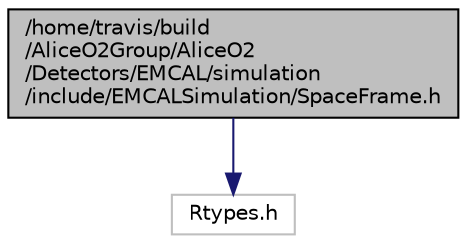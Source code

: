 digraph "/home/travis/build/AliceO2Group/AliceO2/Detectors/EMCAL/simulation/include/EMCALSimulation/SpaceFrame.h"
{
 // INTERACTIVE_SVG=YES
  bgcolor="transparent";
  edge [fontname="Helvetica",fontsize="10",labelfontname="Helvetica",labelfontsize="10"];
  node [fontname="Helvetica",fontsize="10",shape=record];
  Node0 [label="/home/travis/build\l/AliceO2Group/AliceO2\l/Detectors/EMCAL/simulation\l/include/EMCALSimulation/SpaceFrame.h",height=0.2,width=0.4,color="black", fillcolor="grey75", style="filled", fontcolor="black"];
  Node0 -> Node1 [color="midnightblue",fontsize="10",style="solid",fontname="Helvetica"];
  Node1 [label="Rtypes.h",height=0.2,width=0.4,color="grey75"];
}
